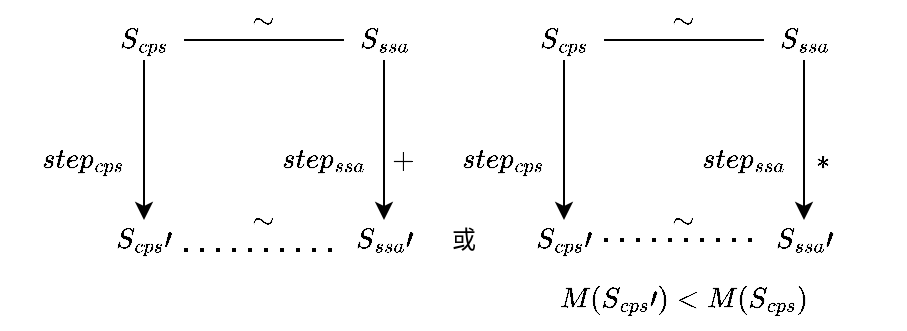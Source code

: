 <mxfile version="15.0.3" type="github">
  <diagram id="ZdVGNam9DIdbWda6AkSc" name="Page-1">
    <mxGraphModel dx="652" dy="363" grid="1" gridSize="10" guides="1" tooltips="1" connect="1" arrows="1" fold="1" page="1" pageScale="1" pageWidth="827" pageHeight="1169" math="1" shadow="0">
      <root>
        <mxCell id="0" />
        <mxCell id="1" parent="0" />
        <mxCell id="1uzVu_X9BdahP1spShg1-4" value="" style="edgeStyle=orthogonalEdgeStyle;rounded=0;orthogonalLoop=1;jettySize=auto;html=1;" parent="1" source="1uzVu_X9BdahP1spShg1-1" target="1uzVu_X9BdahP1spShg1-3" edge="1">
          <mxGeometry relative="1" as="geometry" />
        </mxCell>
        <mxCell id="1uzVu_X9BdahP1spShg1-1" value="$$S_{cps}$$" style="text;html=1;strokeColor=none;fillColor=none;align=center;verticalAlign=middle;whiteSpace=wrap;rounded=0;" parent="1" vertex="1">
          <mxGeometry x="260" y="120" width="40" height="20" as="geometry" />
        </mxCell>
        <mxCell id="1uzVu_X9BdahP1spShg1-3" value="$$S_{cps}\prime$$" style="text;html=1;strokeColor=none;fillColor=none;align=center;verticalAlign=middle;whiteSpace=wrap;rounded=0;" parent="1" vertex="1">
          <mxGeometry x="260" y="220" width="40" height="20" as="geometry" />
        </mxCell>
        <mxCell id="1uzVu_X9BdahP1spShg1-9" value="" style="edgeStyle=orthogonalEdgeStyle;rounded=0;orthogonalLoop=1;jettySize=auto;html=1;" parent="1" source="1uzVu_X9BdahP1spShg1-5" target="1uzVu_X9BdahP1spShg1-8" edge="1">
          <mxGeometry relative="1" as="geometry" />
        </mxCell>
        <mxCell id="1uzVu_X9BdahP1spShg1-5" value="$$S_{ssa}$$" style="text;html=1;strokeColor=none;fillColor=none;align=center;verticalAlign=middle;whiteSpace=wrap;rounded=0;" parent="1" vertex="1">
          <mxGeometry x="380" y="120" width="40" height="20" as="geometry" />
        </mxCell>
        <mxCell id="1uzVu_X9BdahP1spShg1-7" value="" style="endArrow=none;html=1;exitX=1;exitY=0.5;exitDx=0;exitDy=0;entryX=0;entryY=0.5;entryDx=0;entryDy=0;" parent="1" source="1uzVu_X9BdahP1spShg1-1" target="1uzVu_X9BdahP1spShg1-5" edge="1">
          <mxGeometry width="50" height="50" relative="1" as="geometry">
            <mxPoint x="380" y="240" as="sourcePoint" />
            <mxPoint x="430" y="190" as="targetPoint" />
          </mxGeometry>
        </mxCell>
        <mxCell id="1uzVu_X9BdahP1spShg1-8" value="$$S_{ssa}\prime$$" style="text;html=1;strokeColor=none;fillColor=none;align=center;verticalAlign=middle;whiteSpace=wrap;rounded=0;" parent="1" vertex="1">
          <mxGeometry x="380" y="220" width="40" height="20" as="geometry" />
        </mxCell>
        <mxCell id="1uzVu_X9BdahP1spShg1-10" value="" style="endArrow=none;dashed=1;html=1;dashPattern=1 3;strokeWidth=2;exitX=1;exitY=0.75;exitDx=0;exitDy=0;entryX=0;entryY=0.75;entryDx=0;entryDy=0;" parent="1" source="1uzVu_X9BdahP1spShg1-3" target="1uzVu_X9BdahP1spShg1-8" edge="1">
          <mxGeometry width="50" height="50" relative="1" as="geometry">
            <mxPoint x="380" y="240" as="sourcePoint" />
            <mxPoint x="430" y="190" as="targetPoint" />
          </mxGeometry>
        </mxCell>
        <mxCell id="1uzVu_X9BdahP1spShg1-11" value="$$step_{cps}$$" style="text;html=1;strokeColor=none;fillColor=none;align=center;verticalAlign=middle;whiteSpace=wrap;rounded=0;" parent="1" vertex="1">
          <mxGeometry x="230" y="180" width="40" height="20" as="geometry" />
        </mxCell>
        <mxCell id="1uzVu_X9BdahP1spShg1-12" value="$$step_{ssa}$$" style="text;html=1;strokeColor=none;fillColor=none;align=center;verticalAlign=middle;whiteSpace=wrap;rounded=0;" parent="1" vertex="1">
          <mxGeometry x="350" y="180" width="40" height="20" as="geometry" />
        </mxCell>
        <mxCell id="1uzVu_X9BdahP1spShg1-13" value="$$\sim$$" style="text;html=1;strokeColor=none;fillColor=none;align=center;verticalAlign=middle;whiteSpace=wrap;rounded=0;" parent="1" vertex="1">
          <mxGeometry x="320" y="110" width="40" height="20" as="geometry" />
        </mxCell>
        <mxCell id="1uzVu_X9BdahP1spShg1-14" value="$$\sim$$" style="text;html=1;strokeColor=none;fillColor=none;align=center;verticalAlign=middle;whiteSpace=wrap;rounded=0;" parent="1" vertex="1">
          <mxGeometry x="320" y="210" width="40" height="20" as="geometry" />
        </mxCell>
        <mxCell id="1uzVu_X9BdahP1spShg1-15" value="或" style="text;html=1;strokeColor=none;fillColor=none;align=center;verticalAlign=middle;whiteSpace=wrap;rounded=0;" parent="1" vertex="1">
          <mxGeometry x="420" y="220" width="40" height="20" as="geometry" />
        </mxCell>
        <mxCell id="1uzVu_X9BdahP1spShg1-16" value="$$+$$" style="text;html=1;strokeColor=none;fillColor=none;align=center;verticalAlign=middle;whiteSpace=wrap;rounded=0;" parent="1" vertex="1">
          <mxGeometry x="390" y="180" width="40" height="20" as="geometry" />
        </mxCell>
        <mxCell id="1uzVu_X9BdahP1spShg1-17" value="$$S_{cps}$$" style="text;html=1;strokeColor=none;fillColor=none;align=center;verticalAlign=middle;whiteSpace=wrap;rounded=0;" parent="1" vertex="1">
          <mxGeometry x="470" y="120" width="40" height="20" as="geometry" />
        </mxCell>
        <mxCell id="1uzVu_X9BdahP1spShg1-25" value="" style="edgeStyle=orthogonalEdgeStyle;rounded=0;orthogonalLoop=1;jettySize=auto;html=1;" parent="1" source="1uzVu_X9BdahP1spShg1-18" edge="1">
          <mxGeometry relative="1" as="geometry">
            <mxPoint x="610" y="220" as="targetPoint" />
          </mxGeometry>
        </mxCell>
        <mxCell id="1uzVu_X9BdahP1spShg1-18" value="$$S_{ssa}$$" style="text;html=1;strokeColor=none;fillColor=none;align=center;verticalAlign=middle;whiteSpace=wrap;rounded=0;" parent="1" vertex="1">
          <mxGeometry x="590" y="120" width="40" height="20" as="geometry" />
        </mxCell>
        <mxCell id="1uzVu_X9BdahP1spShg1-19" value="$$\sim$$" style="text;html=1;strokeColor=none;fillColor=none;align=center;verticalAlign=middle;whiteSpace=wrap;rounded=0;" parent="1" vertex="1">
          <mxGeometry x="530" y="110" width="40" height="20" as="geometry" />
        </mxCell>
        <mxCell id="1uzVu_X9BdahP1spShg1-20" value="" style="endArrow=none;html=1;exitX=1;exitY=0.5;exitDx=0;exitDy=0;entryX=0;entryY=0.5;entryDx=0;entryDy=0;" parent="1" edge="1">
          <mxGeometry width="50" height="50" relative="1" as="geometry">
            <mxPoint x="510" y="130" as="sourcePoint" />
            <mxPoint x="590" y="130" as="targetPoint" />
          </mxGeometry>
        </mxCell>
        <mxCell id="1uzVu_X9BdahP1spShg1-26" value="$$S_{ssa}\prime$$" style="text;html=1;strokeColor=none;fillColor=none;align=center;verticalAlign=middle;whiteSpace=wrap;rounded=0;" parent="1" vertex="1">
          <mxGeometry x="590" y="220" width="40" height="20" as="geometry" />
        </mxCell>
        <mxCell id="1uzVu_X9BdahP1spShg1-27" value="" style="edgeStyle=orthogonalEdgeStyle;rounded=0;orthogonalLoop=1;jettySize=auto;html=1;exitX=0.5;exitY=1;exitDx=0;exitDy=0;" parent="1" source="1uzVu_X9BdahP1spShg1-17" edge="1">
          <mxGeometry relative="1" as="geometry">
            <mxPoint x="620" y="150" as="sourcePoint" />
            <mxPoint x="490" y="220" as="targetPoint" />
          </mxGeometry>
        </mxCell>
        <mxCell id="1uzVu_X9BdahP1spShg1-28" value="$$S_{cps}\prime$$" style="text;html=1;strokeColor=none;fillColor=none;align=center;verticalAlign=middle;whiteSpace=wrap;rounded=0;" parent="1" vertex="1">
          <mxGeometry x="470" y="215" width="40" height="30" as="geometry" />
        </mxCell>
        <mxCell id="1uzVu_X9BdahP1spShg1-29" value="" style="endArrow=none;dashed=1;html=1;dashPattern=1 3;strokeWidth=2;exitX=1;exitY=0.75;exitDx=0;exitDy=0;entryX=0;entryY=0.75;entryDx=0;entryDy=0;" parent="1" edge="1">
          <mxGeometry width="50" height="50" relative="1" as="geometry">
            <mxPoint x="510" y="230" as="sourcePoint" />
            <mxPoint x="590" y="230" as="targetPoint" />
          </mxGeometry>
        </mxCell>
        <mxCell id="1uzVu_X9BdahP1spShg1-30" value="$$\sim$$" style="text;html=1;strokeColor=none;fillColor=none;align=center;verticalAlign=middle;whiteSpace=wrap;rounded=0;" parent="1" vertex="1">
          <mxGeometry x="530" y="210" width="40" height="20" as="geometry" />
        </mxCell>
        <mxCell id="1uzVu_X9BdahP1spShg1-31" value="$$step_{cps}$$" style="text;html=1;strokeColor=none;fillColor=none;align=center;verticalAlign=middle;whiteSpace=wrap;rounded=0;" parent="1" vertex="1">
          <mxGeometry x="440" y="180" width="40" height="20" as="geometry" />
        </mxCell>
        <mxCell id="1uzVu_X9BdahP1spShg1-32" value="$$step_{ssa}$$" style="text;html=1;strokeColor=none;fillColor=none;align=center;verticalAlign=middle;whiteSpace=wrap;rounded=0;" parent="1" vertex="1">
          <mxGeometry x="560" y="180" width="40" height="20" as="geometry" />
        </mxCell>
        <mxCell id="1uzVu_X9BdahP1spShg1-33" value="$$*$$" style="text;html=1;strokeColor=none;fillColor=none;align=center;verticalAlign=middle;whiteSpace=wrap;rounded=0;" parent="1" vertex="1">
          <mxGeometry x="600" y="180" width="40" height="20" as="geometry" />
        </mxCell>
        <mxCell id="1uzVu_X9BdahP1spShg1-34" value="$$M(S_{cps}\prime)&amp;lt;M(S_{cps})$$" style="text;html=1;strokeColor=none;fillColor=none;align=center;verticalAlign=middle;whiteSpace=wrap;rounded=0;" parent="1" vertex="1">
          <mxGeometry x="495" y="250" width="110" height="20" as="geometry" />
        </mxCell>
      </root>
    </mxGraphModel>
  </diagram>
</mxfile>
